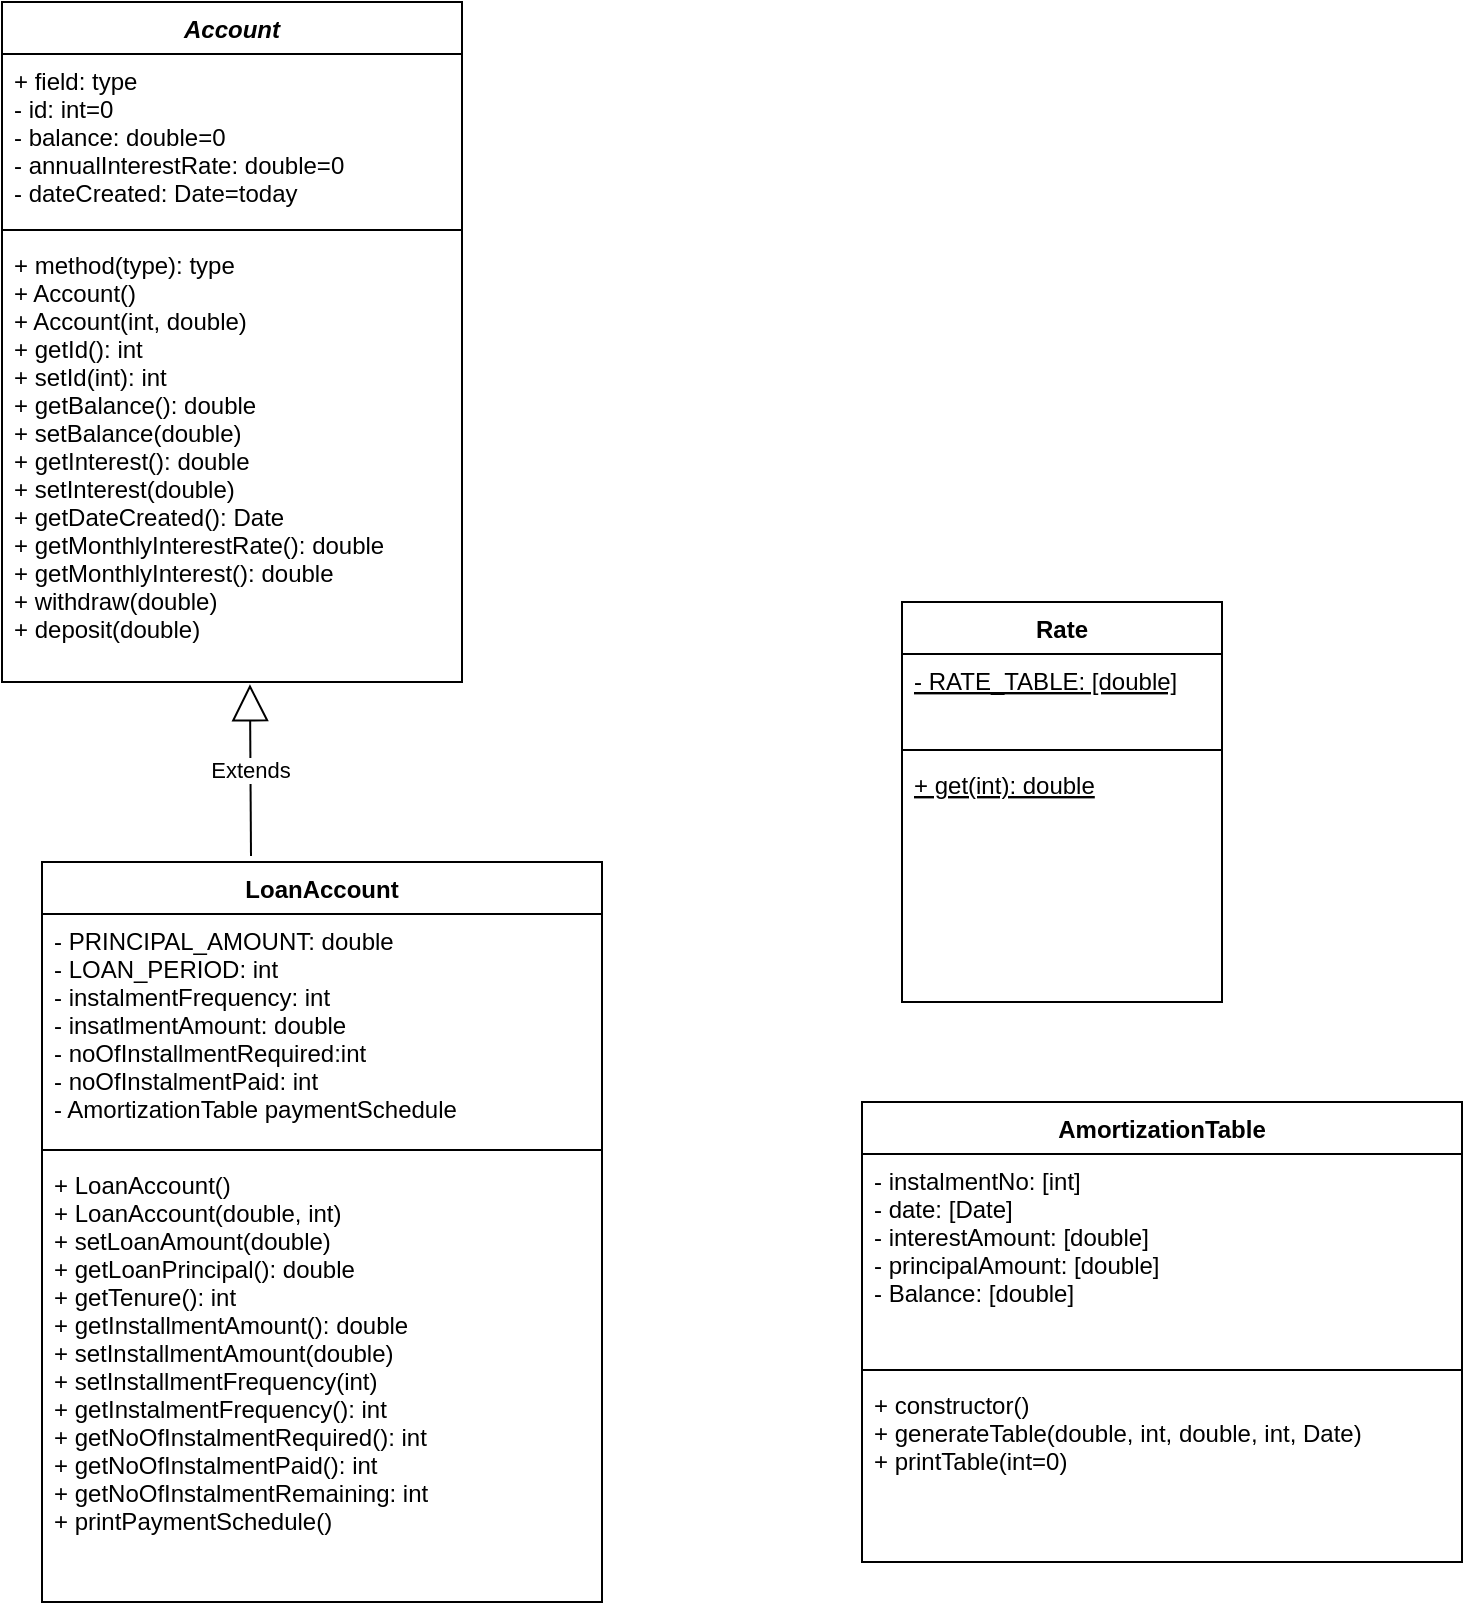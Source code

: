 <mxfile version="12.5.3" type="device"><diagram id="C5RBs43oDa-KdzZeNtuy" name="Page-1"><mxGraphModel dx="868" dy="513" grid="1" gridSize="10" guides="1" tooltips="1" connect="1" arrows="1" fold="1" page="1" pageScale="1" pageWidth="827" pageHeight="1169" math="0" shadow="0"><root><mxCell id="WIyWlLk6GJQsqaUBKTNV-0"/><mxCell id="WIyWlLk6GJQsqaUBKTNV-1" parent="WIyWlLk6GJQsqaUBKTNV-0"/><mxCell id="UGmksOao5JSR3f-lE0B2-0" value="Account" style="swimlane;fontStyle=3;align=center;verticalAlign=top;childLayout=stackLayout;horizontal=1;startSize=26;horizontalStack=0;resizeParent=1;resizeParentMax=0;resizeLast=0;collapsible=1;marginBottom=0;" vertex="1" parent="WIyWlLk6GJQsqaUBKTNV-1"><mxGeometry x="20" y="20" width="230" height="340" as="geometry"/></mxCell><mxCell id="UGmksOao5JSR3f-lE0B2-1" value="+ field: type&#10;- id: int=0&#10;- balance: double=0&#10;- annualInterestRate: double=0&#10;- dateCreated: Date=today" style="text;strokeColor=none;fillColor=none;align=left;verticalAlign=top;spacingLeft=4;spacingRight=4;overflow=hidden;rotatable=0;points=[[0,0.5],[1,0.5]];portConstraint=eastwest;" vertex="1" parent="UGmksOao5JSR3f-lE0B2-0"><mxGeometry y="26" width="230" height="84" as="geometry"/></mxCell><mxCell id="UGmksOao5JSR3f-lE0B2-2" value="" style="line;strokeWidth=1;fillColor=none;align=left;verticalAlign=middle;spacingTop=-1;spacingLeft=3;spacingRight=3;rotatable=0;labelPosition=right;points=[];portConstraint=eastwest;" vertex="1" parent="UGmksOao5JSR3f-lE0B2-0"><mxGeometry y="110" width="230" height="8" as="geometry"/></mxCell><mxCell id="UGmksOao5JSR3f-lE0B2-3" value="+ method(type): type&#10;+ Account()&#10;+ Account(int, double)&#10;+ getId(): int&#10;+ setId(int): int&#10;+ getBalance(): double&#10;+ setBalance(double)&#10;+ getInterest(): double&#10;+ setInterest(double)&#10;+ getDateCreated(): Date&#10;+ getMonthlyInterestRate(): double&#10;+ getMonthlyInterest(): double&#10;+ withdraw(double)&#10;+ deposit(double)" style="text;strokeColor=none;fillColor=none;align=left;verticalAlign=top;spacingLeft=4;spacingRight=4;overflow=hidden;rotatable=0;points=[[0,0.5],[1,0.5]];portConstraint=eastwest;" vertex="1" parent="UGmksOao5JSR3f-lE0B2-0"><mxGeometry y="118" width="230" height="222" as="geometry"/></mxCell><mxCell id="UGmksOao5JSR3f-lE0B2-4" value="LoanAccount" style="swimlane;fontStyle=1;align=center;verticalAlign=top;childLayout=stackLayout;horizontal=1;startSize=26;horizontalStack=0;resizeParent=1;resizeParentMax=0;resizeLast=0;collapsible=1;marginBottom=0;" vertex="1" parent="WIyWlLk6GJQsqaUBKTNV-1"><mxGeometry x="40" y="450" width="280" height="370" as="geometry"/></mxCell><mxCell id="UGmksOao5JSR3f-lE0B2-5" value="- PRINCIPAL_AMOUNT: double&#10;- LOAN_PERIOD: int&#10;- instalmentFrequency: int&#10;- insatlmentAmount: double&#10;- noOfInstallmentRequired:int&#10;- noOfInstalmentPaid: int&#10;- AmortizationTable paymentSchedule" style="text;strokeColor=none;fillColor=none;align=left;verticalAlign=top;spacingLeft=4;spacingRight=4;overflow=hidden;rotatable=0;points=[[0,0.5],[1,0.5]];portConstraint=eastwest;" vertex="1" parent="UGmksOao5JSR3f-lE0B2-4"><mxGeometry y="26" width="280" height="114" as="geometry"/></mxCell><mxCell id="UGmksOao5JSR3f-lE0B2-6" value="" style="line;strokeWidth=1;fillColor=none;align=left;verticalAlign=middle;spacingTop=-1;spacingLeft=3;spacingRight=3;rotatable=0;labelPosition=right;points=[];portConstraint=eastwest;" vertex="1" parent="UGmksOao5JSR3f-lE0B2-4"><mxGeometry y="140" width="280" height="8" as="geometry"/></mxCell><mxCell id="UGmksOao5JSR3f-lE0B2-7" value="+ LoanAccount()&#10;+ LoanAccount(double, int)&#10;+ setLoanAmount(double)&#10;+ getLoanPrincipal(): double&#10;+ getTenure(): int&#10;+ getInstallmentAmount(): double&#10;+ setInstallmentAmount(double)&#10;+ setInstallmentFrequency(int)&#10;+ getInstalmentFrequency(): int&#10;+ getNoOfInstalmentRequired(): int&#10;+ getNoOfInstalmentPaid(): int&#10;+ getNoOfInstalmentRemaining: int&#10;+ printPaymentSchedule()" style="text;strokeColor=none;fillColor=none;align=left;verticalAlign=top;spacingLeft=4;spacingRight=4;overflow=hidden;rotatable=0;points=[[0,0.5],[1,0.5]];portConstraint=eastwest;" vertex="1" parent="UGmksOao5JSR3f-lE0B2-4"><mxGeometry y="148" width="280" height="222" as="geometry"/></mxCell><mxCell id="UGmksOao5JSR3f-lE0B2-13" value="Extends" style="endArrow=block;endSize=16;endFill=0;html=1;exitX=0.606;exitY=0.012;exitDx=0;exitDy=0;exitPerimeter=0;entryX=0.539;entryY=1.005;entryDx=0;entryDy=0;entryPerimeter=0;" edge="1" parent="WIyWlLk6GJQsqaUBKTNV-1" target="UGmksOao5JSR3f-lE0B2-3"><mxGeometry width="160" relative="1" as="geometry"><mxPoint x="144.5" y="447.032" as="sourcePoint"/><mxPoint x="145" y="370" as="targetPoint"/></mxGeometry></mxCell><mxCell id="UGmksOao5JSR3f-lE0B2-14" value="Rate&#10;" style="swimlane;fontStyle=1;align=center;verticalAlign=top;childLayout=stackLayout;horizontal=1;startSize=26;horizontalStack=0;resizeParent=1;resizeParentMax=0;resizeLast=0;collapsible=1;marginBottom=0;" vertex="1" parent="WIyWlLk6GJQsqaUBKTNV-1"><mxGeometry x="470" y="320" width="160" height="200" as="geometry"/></mxCell><mxCell id="UGmksOao5JSR3f-lE0B2-15" value="- RATE_TABLE: [double]" style="text;strokeColor=none;fillColor=none;align=left;verticalAlign=top;spacingLeft=4;spacingRight=4;overflow=hidden;rotatable=0;points=[[0,0.5],[1,0.5]];portConstraint=eastwest;fontStyle=4" vertex="1" parent="UGmksOao5JSR3f-lE0B2-14"><mxGeometry y="26" width="160" height="44" as="geometry"/></mxCell><mxCell id="UGmksOao5JSR3f-lE0B2-16" value="" style="line;strokeWidth=1;fillColor=none;align=left;verticalAlign=middle;spacingTop=-1;spacingLeft=3;spacingRight=3;rotatable=0;labelPosition=right;points=[];portConstraint=eastwest;" vertex="1" parent="UGmksOao5JSR3f-lE0B2-14"><mxGeometry y="70" width="160" height="8" as="geometry"/></mxCell><mxCell id="UGmksOao5JSR3f-lE0B2-17" value="+ get(int): double" style="text;strokeColor=none;fillColor=none;align=left;verticalAlign=top;spacingLeft=4;spacingRight=4;overflow=hidden;rotatable=0;points=[[0,0.5],[1,0.5]];portConstraint=eastwest;fontStyle=4" vertex="1" parent="UGmksOao5JSR3f-lE0B2-14"><mxGeometry y="78" width="160" height="122" as="geometry"/></mxCell><mxCell id="UGmksOao5JSR3f-lE0B2-18" value="AmortizationTable" style="swimlane;fontStyle=1;align=center;verticalAlign=top;childLayout=stackLayout;horizontal=1;startSize=26;horizontalStack=0;resizeParent=1;resizeParentMax=0;resizeLast=0;collapsible=1;marginBottom=0;" vertex="1" parent="WIyWlLk6GJQsqaUBKTNV-1"><mxGeometry x="450" y="570" width="300" height="230" as="geometry"/></mxCell><mxCell id="UGmksOao5JSR3f-lE0B2-19" value="- instalmentNo: [int]&#10;- date: [Date]&#10;- interestAmount: [double]&#10;- principalAmount: [double]&#10;- Balance: [double]" style="text;strokeColor=none;fillColor=none;align=left;verticalAlign=top;spacingLeft=4;spacingRight=4;overflow=hidden;rotatable=0;points=[[0,0.5],[1,0.5]];portConstraint=eastwest;" vertex="1" parent="UGmksOao5JSR3f-lE0B2-18"><mxGeometry y="26" width="300" height="104" as="geometry"/></mxCell><mxCell id="UGmksOao5JSR3f-lE0B2-20" value="" style="line;strokeWidth=1;fillColor=none;align=left;verticalAlign=middle;spacingTop=-1;spacingLeft=3;spacingRight=3;rotatable=0;labelPosition=right;points=[];portConstraint=eastwest;" vertex="1" parent="UGmksOao5JSR3f-lE0B2-18"><mxGeometry y="130" width="300" height="8" as="geometry"/></mxCell><mxCell id="UGmksOao5JSR3f-lE0B2-21" value="+ constructor()&#10;+ generateTable(double, int, double, int, Date)&#10;+ printTable(int=0)" style="text;strokeColor=none;fillColor=none;align=left;verticalAlign=top;spacingLeft=4;spacingRight=4;overflow=hidden;rotatable=0;points=[[0,0.5],[1,0.5]];portConstraint=eastwest;" vertex="1" parent="UGmksOao5JSR3f-lE0B2-18"><mxGeometry y="138" width="300" height="92" as="geometry"/></mxCell></root></mxGraphModel></diagram></mxfile>